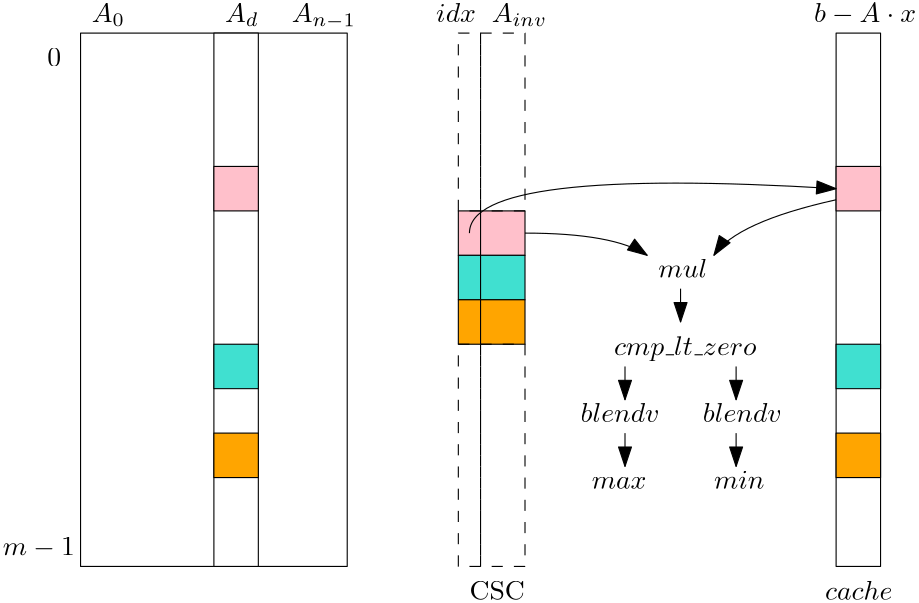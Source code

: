 <?xml version="1.0"?>
<!DOCTYPE ipe SYSTEM "ipe.dtd">
<ipe version="70212" creator="Ipe 7.2.13">
<info created="D:20200522090100" modified="D:20200522092053"/>
<ipestyle name="basic">
<symbol name="arrow/arc(spx)">
<path stroke="sym-stroke" fill="sym-stroke" pen="sym-pen">
0 0 m
-1 0.333 l
-1 -0.333 l
h
</path>
</symbol>
<symbol name="arrow/farc(spx)">
<path stroke="sym-stroke" fill="white" pen="sym-pen">
0 0 m
-1 0.333 l
-1 -0.333 l
h
</path>
</symbol>
<symbol name="arrow/ptarc(spx)">
<path stroke="sym-stroke" fill="sym-stroke" pen="sym-pen">
0 0 m
-1 0.333 l
-0.8 0 l
-1 -0.333 l
h
</path>
</symbol>
<symbol name="arrow/fptarc(spx)">
<path stroke="sym-stroke" fill="white" pen="sym-pen">
0 0 m
-1 0.333 l
-0.8 0 l
-1 -0.333 l
h
</path>
</symbol>
<symbol name="mark/circle(sx)" transformations="translations">
<path fill="sym-stroke">
0.6 0 0 0.6 0 0 e
0.4 0 0 0.4 0 0 e
</path>
</symbol>
<symbol name="mark/disk(sx)" transformations="translations">
<path fill="sym-stroke">
0.6 0 0 0.6 0 0 e
</path>
</symbol>
<symbol name="mark/fdisk(sfx)" transformations="translations">
<group>
<path fill="sym-fill">
0.5 0 0 0.5 0 0 e
</path>
<path fill="sym-stroke" fillrule="eofill">
0.6 0 0 0.6 0 0 e
0.4 0 0 0.4 0 0 e
</path>
</group>
</symbol>
<symbol name="mark/box(sx)" transformations="translations">
<path fill="sym-stroke" fillrule="eofill">
-0.6 -0.6 m
0.6 -0.6 l
0.6 0.6 l
-0.6 0.6 l
h
-0.4 -0.4 m
0.4 -0.4 l
0.4 0.4 l
-0.4 0.4 l
h
</path>
</symbol>
<symbol name="mark/square(sx)" transformations="translations">
<path fill="sym-stroke">
-0.6 -0.6 m
0.6 -0.6 l
0.6 0.6 l
-0.6 0.6 l
h
</path>
</symbol>
<symbol name="mark/fsquare(sfx)" transformations="translations">
<group>
<path fill="sym-fill">
-0.5 -0.5 m
0.5 -0.5 l
0.5 0.5 l
-0.5 0.5 l
h
</path>
<path fill="sym-stroke" fillrule="eofill">
-0.6 -0.6 m
0.6 -0.6 l
0.6 0.6 l
-0.6 0.6 l
h
-0.4 -0.4 m
0.4 -0.4 l
0.4 0.4 l
-0.4 0.4 l
h
</path>
</group>
</symbol>
<symbol name="mark/cross(sx)" transformations="translations">
<group>
<path fill="sym-stroke">
-0.43 -0.57 m
0.57 0.43 l
0.43 0.57 l
-0.57 -0.43 l
h
</path>
<path fill="sym-stroke">
-0.43 0.57 m
0.57 -0.43 l
0.43 -0.57 l
-0.57 0.43 l
h
</path>
</group>
</symbol>
<symbol name="arrow/fnormal(spx)">
<path stroke="sym-stroke" fill="white" pen="sym-pen">
0 0 m
-1 0.333 l
-1 -0.333 l
h
</path>
</symbol>
<symbol name="arrow/pointed(spx)">
<path stroke="sym-stroke" fill="sym-stroke" pen="sym-pen">
0 0 m
-1 0.333 l
-0.8 0 l
-1 -0.333 l
h
</path>
</symbol>
<symbol name="arrow/fpointed(spx)">
<path stroke="sym-stroke" fill="white" pen="sym-pen">
0 0 m
-1 0.333 l
-0.8 0 l
-1 -0.333 l
h
</path>
</symbol>
<symbol name="arrow/linear(spx)">
<path stroke="sym-stroke" pen="sym-pen">
-1 0.333 m
0 0 l
-1 -0.333 l
</path>
</symbol>
<symbol name="arrow/fdouble(spx)">
<path stroke="sym-stroke" fill="white" pen="sym-pen">
0 0 m
-1 0.333 l
-1 -0.333 l
h
-1 0 m
-2 0.333 l
-2 -0.333 l
h
</path>
</symbol>
<symbol name="arrow/double(spx)">
<path stroke="sym-stroke" fill="sym-stroke" pen="sym-pen">
0 0 m
-1 0.333 l
-1 -0.333 l
h
-1 0 m
-2 0.333 l
-2 -0.333 l
h
</path>
</symbol>
<pen name="heavier" value="0.8"/>
<pen name="fat" value="1.2"/>
<pen name="ultrafat" value="2"/>
<symbolsize name="large" value="5"/>
<symbolsize name="small" value="2"/>
<symbolsize name="tiny" value="1.1"/>
<arrowsize name="large" value="10"/>
<arrowsize name="small" value="5"/>
<arrowsize name="tiny" value="3"/>
<color name="red" value="1 0 0"/>
<color name="green" value="0 1 0"/>
<color name="blue" value="0 0 1"/>
<color name="yellow" value="1 1 0"/>
<color name="orange" value="1 0.647 0"/>
<color name="gold" value="1 0.843 0"/>
<color name="purple" value="0.627 0.125 0.941"/>
<color name="gray" value="0.745"/>
<color name="brown" value="0.647 0.165 0.165"/>
<color name="navy" value="0 0 0.502"/>
<color name="pink" value="1 0.753 0.796"/>
<color name="seagreen" value="0.18 0.545 0.341"/>
<color name="turquoise" value="0.251 0.878 0.816"/>
<color name="violet" value="0.933 0.51 0.933"/>
<color name="darkblue" value="0 0 0.545"/>
<color name="darkcyan" value="0 0.545 0.545"/>
<color name="darkgray" value="0.663"/>
<color name="darkgreen" value="0 0.392 0"/>
<color name="darkmagenta" value="0.545 0 0.545"/>
<color name="darkorange" value="1 0.549 0"/>
<color name="darkred" value="0.545 0 0"/>
<color name="lightblue" value="0.678 0.847 0.902"/>
<color name="lightcyan" value="0.878 1 1"/>
<color name="lightgray" value="0.827"/>
<color name="lightgreen" value="0.565 0.933 0.565"/>
<color name="lightyellow" value="1 1 0.878"/>
<dashstyle name="dashed" value="[4] 0"/>
<dashstyle name="dotted" value="[1 3] 0"/>
<dashstyle name="dash dotted" value="[4 2 1 2] 0"/>
<dashstyle name="dash dot dotted" value="[4 2 1 2 1 2] 0"/>
<textsize name="large" value="\large"/>
<textsize name="Large" value="\Large"/>
<textsize name="LARGE" value="\LARGE"/>
<textsize name="huge" value="\huge"/>
<textsize name="Huge" value="\Huge"/>
<textsize name="small" value="\small"/>
<textsize name="footnote" value="\footnotesize"/>
<textsize name="tiny" value="\tiny"/>
<textstyle name="center" begin="\begin{center}" end="\end{center}"/>
<textstyle name="itemize" begin="\begin{itemize}" end="\end{itemize}"/>
<textstyle name="item" begin="\begin{itemize}\item{}" end="\end{itemize}"/>
<gridsize name="4 pts" value="4"/>
<gridsize name="8 pts (~3 mm)" value="8"/>
<gridsize name="16 pts (~6 mm)" value="16"/>
<gridsize name="32 pts (~12 mm)" value="32"/>
<gridsize name="10 pts (~3.5 mm)" value="10"/>
<gridsize name="20 pts (~7 mm)" value="20"/>
<gridsize name="14 pts (~5 mm)" value="14"/>
<gridsize name="28 pts (~10 mm)" value="28"/>
<gridsize name="56 pts (~20 mm)" value="56"/>
<anglesize name="90 deg" value="90"/>
<anglesize name="60 deg" value="60"/>
<anglesize name="45 deg" value="45"/>
<anglesize name="30 deg" value="30"/>
<anglesize name="22.5 deg" value="22.5"/>
<opacity name="10%" value="0.1"/>
<opacity name="30%" value="0.3"/>
<opacity name="50%" value="0.5"/>
<opacity name="75%" value="0.75"/>
<tiling name="falling" angle="-60" step="4" width="1"/>
<tiling name="rising" angle="30" step="4" width="1"/>
</ipestyle>
<page>
<layer name="alpha"/>
<view layers="alpha" active="alpha"/>
<path layer="alpha" stroke="black">
64 800 m
64 608 l
160 608 l
160 800 l
h
</path>
<path stroke="black" fill="white">
112 800 m
112 608 l
128 608 l
128 800 l
h
</path>
<path stroke="black" fill="pink">
112 752 m
112 736 l
128 736 l
128 752 l
h
</path>
<path stroke="black" fill="turquoise">
112 688 m
112 672 l
128 672 l
128 688 l
h
</path>
<path stroke="black" fill="orange">
112 656 m
112 640 l
128 640 l
128 656 l
h
</path>
<path stroke="black">
336 800 m
336 608 l
352 608 l
352 800 l
h
</path>
<path stroke="black" fill="pink">
336 752 m
336 736 l
352 736 l
352 752 l
h
</path>
<path stroke="black">
336 688 m
336 688 l
336 688 l
336 688 l
h
</path>
<path stroke="black" fill="turquoise">
336 688 m
336 672 l
352 672 l
352 688 l
h
</path>
<path stroke="black" fill="orange">
336 656 m
336 640 l
352 640 l
352 656 l
h
</path>
<path matrix="0.5 0 0 1 144 -16" stroke="black" fill="pink">
112 752 m
112 736 l
128 736 l
128 752 l
h
</path>
<path matrix="0.5 0 0 1 144 32" stroke="black" fill="turquoise">
112 688 m
112 672 l
128 672 l
128 688 l
h
</path>
<path matrix="0.5 0 0 1 144 48" stroke="black" fill="orange">
112 656 m
112 640 l
128 640 l
128 656 l
h
</path>
<path matrix="0.5 0 0 1 96 0" stroke="black" dash="dashed">
208 736 m
208 800 l
224 800 l
224 736 l
h
</path>
<path matrix="0.5 0 0 1 96 0" stroke="black" dash="dashed">
208 608 m
208 688 l
224 688 l
224 608 l
h
</path>
<path matrix="1 0 0 1 96 -16" stroke="black" fill="pink">
112 752 m
112 736 l
128 736 l
128 752 l
h
</path>
<path matrix="1 0 0 1 96 32" stroke="black" fill="turquoise">
112 688 m
112 672 l
128 672 l
128 688 l
h
</path>
<path matrix="1 0 0 1 96 48" stroke="black" fill="orange">
112 656 m
112 640 l
128 640 l
128 656 l
h
</path>
<path stroke="black" dash="dashed">
208 736 m
208 800 l
224 800 l
224 736 l
h
</path>
<path stroke="black" dash="dashed">
208 608 m
208 688 l
224 688 l
224 608 l
h
</path>
<path stroke="black" arrow="normal/normal">
204 728 m
204 752
336 744 c
</path>
<text matrix="1 0 0 1 -8 -8" transformations="translations" pos="200 812" stroke="black" type="label" width="14.312" height="6.918" depth="0" valign="baseline" style="math">idx</text>
<text matrix="1 0 0 1 12 -8" transformations="translations" pos="200 812" stroke="black" type="label" width="19.949" height="6.812" depth="1.49" valign="baseline" style="math">A_{inv}</text>
<text matrix="1 0 0 1 -132 -8" transformations="translations" pos="200 812" stroke="black" type="label" width="11.941" height="6.812" depth="1.49" valign="baseline" style="math">A_0</text>
<text matrix="1 0 0 1 -84 -8" transformations="translations" pos="200 812" stroke="black" type="label" width="12.117" height="6.812" depth="1.49" valign="baseline" style="math">A_d</text>
<text matrix="1 0 0 1 -60 -8" transformations="translations" pos="200 812" stroke="black" type="label" width="23.093" height="6.812" depth="2.32" valign="baseline" style="math">A_{n-1}</text>
<text matrix="1 0 0 1 -148 -24" transformations="translations" pos="200 812" stroke="black" type="label" width="4.981" height="6.42" depth="0" valign="baseline" style="math">0</text>
<text matrix="1 0 0 1 -164 -200" transformations="translations" pos="200 812" stroke="black" type="label" width="25.905" height="6.421" depth="0.83" valign="baseline" style="math">m-1</text>
<text matrix="1 0 0 1 128 -8" transformations="translations" pos="200 812" stroke="black" type="label" width="36.813" height="6.919" depth="0.83" valign="baseline" style="math">b - A\cdot x</text>
<text matrix="1 0 0 1 132 -216" transformations="translations" pos="200 812" stroke="black" type="label" width="24.268" height="6.918" depth="0" valign="baseline" style="math">cache</text>
<text matrix="1 0 0 1 4 -216" transformations="translations" pos="200 812" stroke="black" type="label" width="19.925" height="6.808" depth="0" valign="baseline">CSC</text>
<text matrix="1 0 0 1 72 -100" transformations="translations" pos="200 812" stroke="black" type="label" width="17.619" height="6.918" depth="0" valign="baseline" style="math">mul</text>
<text matrix="1 0 0 1 56 -128" transformations="translations" pos="200 812" stroke="black" type="label" width="51.321" height="6.926" depth="1.93" valign="baseline" style="math">cmp\_lt\_zero</text>
<text matrix="1 0 0 1 44 -152" transformations="translations" pos="200 812" stroke="black" type="label" width="28.435" height="6.918" depth="0" valign="baseline" style="math">blendv</text>
<text matrix="1 0 0 1 88 -152" transformations="translations" pos="200 812" stroke="black" type="label" width="28.435" height="6.918" depth="0" valign="baseline" style="math">blendv</text>
<text matrix="1 0 0 1 48 -176" transformations="translations" pos="200 812" stroke="black" type="label" width="19.707" height="4.289" depth="0" valign="baseline" style="math">max</text>
<path stroke="black" arrow="normal/normal">
224 728 m
256 728
268 720 c
</path>
<path stroke="black" arrow="normal/normal">
336 740 m
300 732
292 720 c
</path>
<path stroke="black" arrow="normal/normal">
280 708 m
280 696 l
</path>
<text matrix="1 0 0 1 92 -176" transformations="translations" pos="200 812" stroke="black" type="label" width="18.16" height="6.571" depth="0" valign="baseline" style="math">min</text>
<path matrix="1 0 0 1 20 -28" stroke="black" arrow="normal/normal">
280 708 m
280 696 l
</path>
<path matrix="1 0 0 1 -20 -28" stroke="black" arrow="normal/normal">
280 708 m
280 696 l
</path>
<path matrix="1 0 0 1 -20 -52" stroke="black" arrow="normal/normal">
280 708 m
280 696 l
</path>
<path matrix="1 0 0 1 20 -52" stroke="black" arrow="normal/normal">
280 708 m
280 696 l
</path>
</page>
</ipe>
